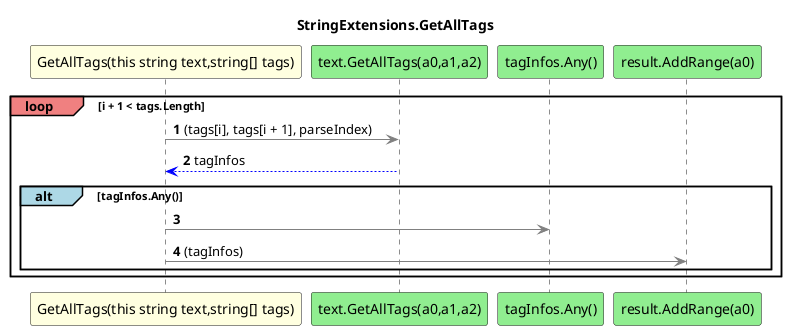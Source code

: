 @startuml StringExtensions.GetAllTags
title StringExtensions.GetAllTags
participant "GetAllTags(this string text,string[] tags)" as GetAllTags_p0_p1 #LightYellow
participant "text.GetAllTags(a0,a1,a2)" as text_GetAllTags_a0_a1_a2 #LightGreen
participant "tagInfos.Any()" as tagInfos_Any #LightGreen
participant "result.AddRange(a0)" as result_AddRange_a0 #LightGreen
autonumber
loop#LightCoral i + 1 < tags.Length
    GetAllTags_p0_p1 -[#grey]> text_GetAllTags_a0_a1_a2 : (tags[i], tags[i + 1], parseIndex)
    text_GetAllTags_a0_a1_a2 -[#blue]-> GetAllTags_p0_p1 : tagInfos
    alt#LightBlue tagInfos.Any()
        GetAllTags_p0_p1 -[#grey]> tagInfos_Any
        GetAllTags_p0_p1 -[#grey]> result_AddRange_a0 : (tagInfos)
    end
end
@enduml
